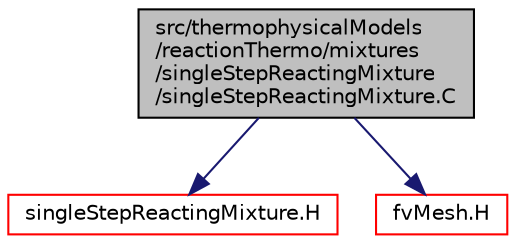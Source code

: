 digraph "src/thermophysicalModels/reactionThermo/mixtures/singleStepReactingMixture/singleStepReactingMixture.C"
{
  bgcolor="transparent";
  edge [fontname="Helvetica",fontsize="10",labelfontname="Helvetica",labelfontsize="10"];
  node [fontname="Helvetica",fontsize="10",shape=record];
  Node0 [label="src/thermophysicalModels\l/reactionThermo/mixtures\l/singleStepReactingMixture\l/singleStepReactingMixture.C",height=0.2,width=0.4,color="black", fillcolor="grey75", style="filled", fontcolor="black"];
  Node0 -> Node1 [color="midnightblue",fontsize="10",style="solid",fontname="Helvetica"];
  Node1 [label="singleStepReactingMixture.H",height=0.2,width=0.4,color="red",URL="$a16658.html"];
  Node0 -> Node207 [color="midnightblue",fontsize="10",style="solid",fontname="Helvetica"];
  Node207 [label="fvMesh.H",height=0.2,width=0.4,color="red",URL="$a03719.html"];
}
